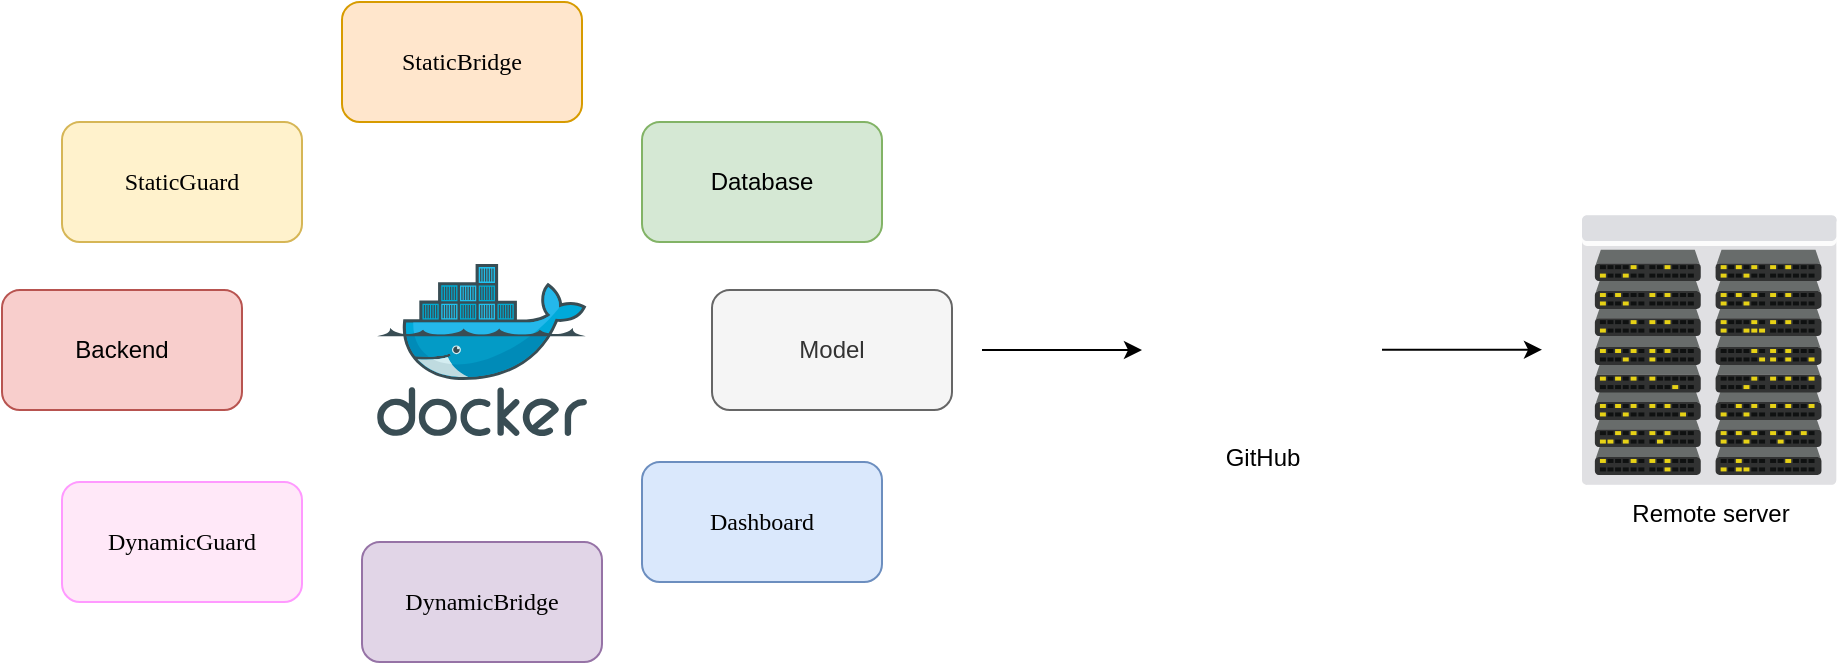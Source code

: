 <mxfile version="26.0.10">
  <diagram name="Page-1" id="vLis8VPiwHHcfsxQswA_">
    <mxGraphModel dx="1221" dy="766" grid="1" gridSize="10" guides="1" tooltips="1" connect="1" arrows="1" fold="1" page="1" pageScale="1" pageWidth="1169" pageHeight="827" math="0" shadow="0">
      <root>
        <mxCell id="0" />
        <mxCell id="1" parent="0" />
        <mxCell id="vEUcgPkDEEtu0uAhUr6B-4" value="&lt;font face=&quot;Comic Sans MS&quot;&gt;DynamicGuard&lt;/font&gt;" style="rounded=1;whiteSpace=wrap;html=1;fillColor=#FFE8F8;strokeColor=#FF99FF;" vertex="1" parent="1">
          <mxGeometry x="140" y="450" width="120" height="60" as="geometry" />
        </mxCell>
        <mxCell id="vEUcgPkDEEtu0uAhUr6B-5" value="&lt;font style=&quot;color: rgb(0, 0, 0);&quot; face=&quot;Comic Sans MS&quot;&gt;DynamicBridge&lt;/font&gt;" style="rounded=1;whiteSpace=wrap;html=1;fillColor=#e1d5e7;strokeColor=#9673a6;" vertex="1" parent="1">
          <mxGeometry x="290" y="480" width="120" height="60" as="geometry" />
        </mxCell>
        <mxCell id="vEUcgPkDEEtu0uAhUr6B-9" value="Backend" style="rounded=1;whiteSpace=wrap;html=1;fillColor=#f8cecc;strokeColor=#b85450;" vertex="1" parent="1">
          <mxGeometry x="110" y="354" width="120" height="60" as="geometry" />
        </mxCell>
        <mxCell id="vEUcgPkDEEtu0uAhUr6B-10" value="&lt;font face=&quot;Comic Sans MS&quot;&gt;Dashboard&lt;/font&gt;" style="rounded=1;whiteSpace=wrap;html=1;fillColor=#dae8fc;strokeColor=#6c8ebf;" vertex="1" parent="1">
          <mxGeometry x="430" y="440" width="120" height="60" as="geometry" />
        </mxCell>
        <mxCell id="vEUcgPkDEEtu0uAhUr6B-14" value="&lt;font face=&quot;Comic Sans MS&quot;&gt;StaticGuard&lt;/font&gt;" style="rounded=1;whiteSpace=wrap;html=1;fillColor=#fff2cc;strokeColor=#d6b656;" vertex="1" parent="1">
          <mxGeometry x="140" y="270" width="120" height="60" as="geometry" />
        </mxCell>
        <mxCell id="vEUcgPkDEEtu0uAhUr6B-15" value="&lt;font face=&quot;Comic Sans MS&quot;&gt;StaticBridge&lt;/font&gt;" style="rounded=1;whiteSpace=wrap;html=1;fillColor=#ffe6cc;strokeColor=#d79b00;" vertex="1" parent="1">
          <mxGeometry x="280" y="210" width="120" height="60" as="geometry" />
        </mxCell>
        <mxCell id="vEUcgPkDEEtu0uAhUr6B-25" value="" style="edgeStyle=orthogonalEdgeStyle;rounded=0;orthogonalLoop=1;jettySize=auto;html=1;" edge="1" parent="1">
          <mxGeometry relative="1" as="geometry">
            <mxPoint x="800" y="383.83" as="sourcePoint" />
            <mxPoint x="880" y="383.83" as="targetPoint" />
          </mxGeometry>
        </mxCell>
        <mxCell id="vEUcgPkDEEtu0uAhUr6B-18" value="Database" style="rounded=1;whiteSpace=wrap;html=1;fillColor=#d5e8d4;strokeColor=#82b366;" vertex="1" parent="1">
          <mxGeometry x="430" y="270" width="120" height="60" as="geometry" />
        </mxCell>
        <mxCell id="vEUcgPkDEEtu0uAhUr6B-24" style="edgeStyle=orthogonalEdgeStyle;rounded=0;orthogonalLoop=1;jettySize=auto;html=1;" edge="1" parent="1">
          <mxGeometry relative="1" as="geometry">
            <mxPoint x="600" y="384" as="sourcePoint" />
            <mxPoint x="680" y="384" as="targetPoint" />
          </mxGeometry>
        </mxCell>
        <mxCell id="vEUcgPkDEEtu0uAhUr6B-20" value="Model" style="rounded=1;whiteSpace=wrap;html=1;fillColor=#f5f5f5;strokeColor=#666666;fontColor=#333333;" vertex="1" parent="1">
          <mxGeometry x="465" y="354" width="120" height="60" as="geometry" />
        </mxCell>
        <mxCell id="vEUcgPkDEEtu0uAhUr6B-22" value="" style="image;sketch=0;aspect=fixed;html=1;points=[];align=center;fontSize=12;image=img/lib/mscae/Docker.svg;" vertex="1" parent="1">
          <mxGeometry x="297.56" y="341" width="104.88" height="86" as="geometry" />
        </mxCell>
        <mxCell id="vEUcgPkDEEtu0uAhUr6B-23" value="Remote server" style="verticalLabelPosition=bottom;sketch=0;aspect=fixed;html=1;verticalAlign=top;strokeColor=none;align=center;outlineConnect=0;shape=mxgraph.citrix.datacenter;" vertex="1" parent="1">
          <mxGeometry x="900" y="316.5" width="127.5" height="135" as="geometry" />
        </mxCell>
        <mxCell id="vEUcgPkDEEtu0uAhUr6B-26" value="GitHub" style="shape=image;html=1;verticalAlign=top;verticalLabelPosition=bottom;labelBackgroundColor=none;imageAspect=0;aspect=fixed;image=https://cdn4.iconfinder.com/data/icons/ionicons/512/icon-social-github-128.png" vertex="1" parent="1">
          <mxGeometry x="700" y="344" width="80" height="80" as="geometry" />
        </mxCell>
      </root>
    </mxGraphModel>
  </diagram>
</mxfile>

